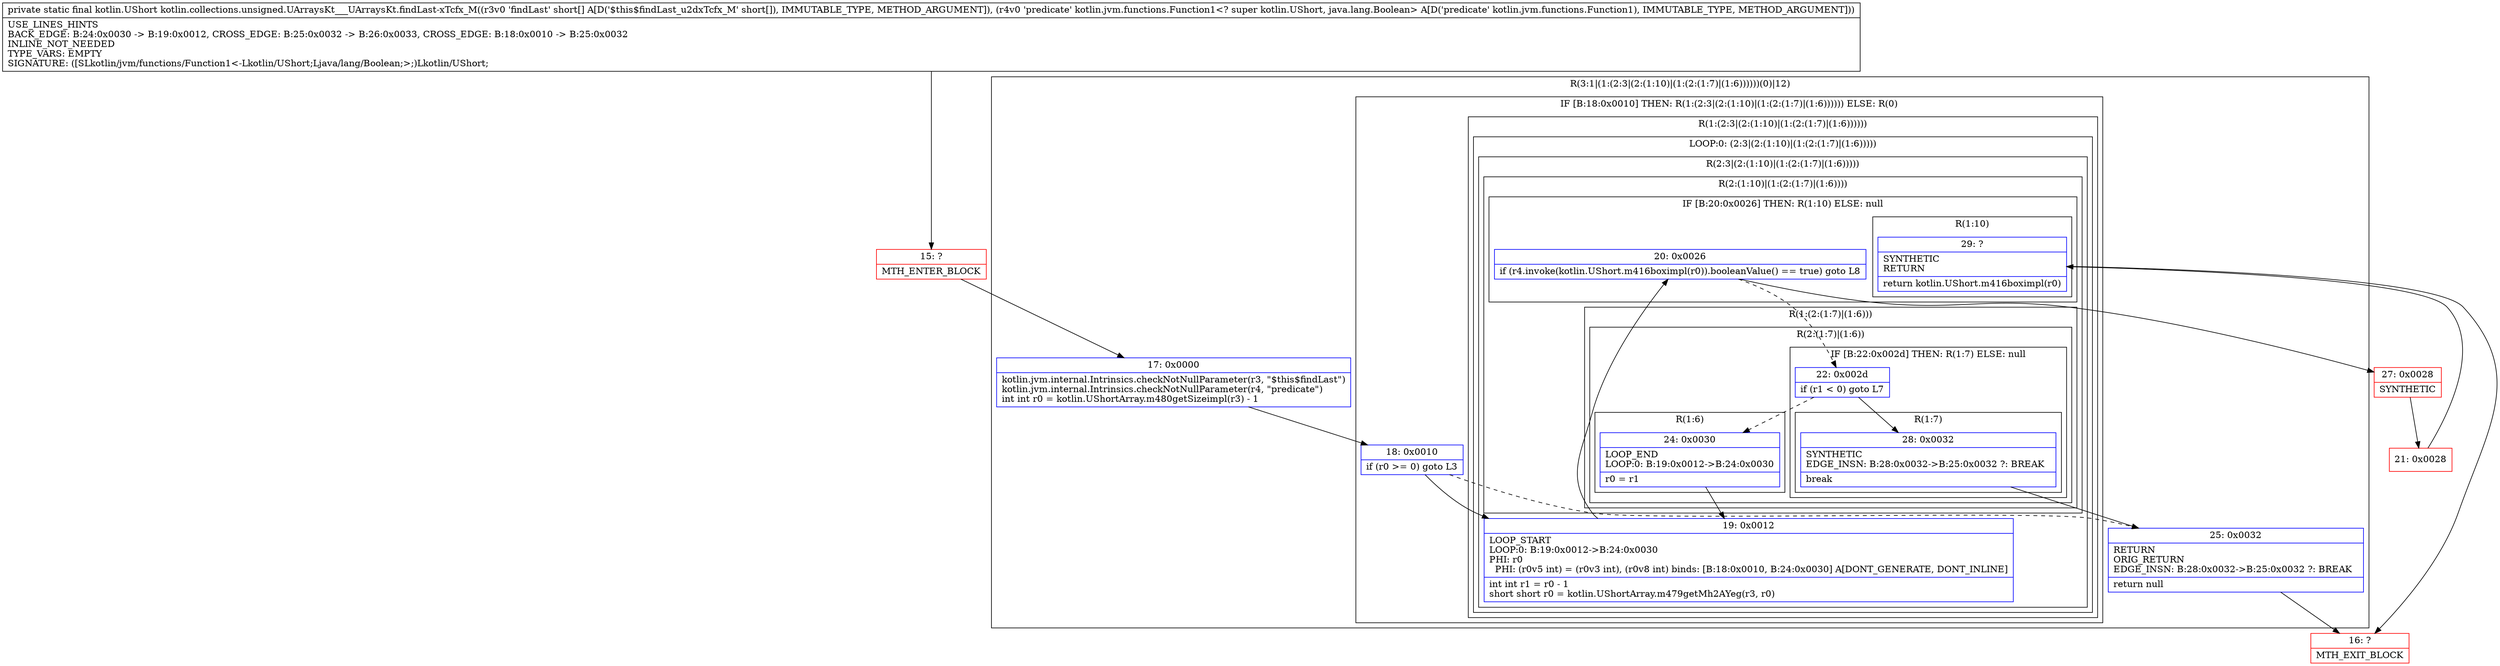 digraph "CFG forkotlin.collections.unsigned.UArraysKt___UArraysKt.findLast\-xTcfx_M([SLkotlin\/jvm\/functions\/Function1;)Lkotlin\/UShort;" {
subgraph cluster_Region_658353044 {
label = "R(3:1|(1:(2:3|(2:(1:10)|(1:(2:(1:7)|(1:6))))))(0)|12)";
node [shape=record,color=blue];
Node_17 [shape=record,label="{17\:\ 0x0000|kotlin.jvm.internal.Intrinsics.checkNotNullParameter(r3, \"$this$findLast\")\lkotlin.jvm.internal.Intrinsics.checkNotNullParameter(r4, \"predicate\")\lint int r0 = kotlin.UShortArray.m480getSizeimpl(r3) \- 1\l}"];
subgraph cluster_IfRegion_1180532279 {
label = "IF [B:18:0x0010] THEN: R(1:(2:3|(2:(1:10)|(1:(2:(1:7)|(1:6)))))) ELSE: R(0)";
node [shape=record,color=blue];
Node_18 [shape=record,label="{18\:\ 0x0010|if (r0 \>= 0) goto L3\l}"];
subgraph cluster_Region_1656413781 {
label = "R(1:(2:3|(2:(1:10)|(1:(2:(1:7)|(1:6))))))";
node [shape=record,color=blue];
subgraph cluster_LoopRegion_1535574957 {
label = "LOOP:0: (2:3|(2:(1:10)|(1:(2:(1:7)|(1:6)))))";
node [shape=record,color=blue];
subgraph cluster_Region_392167880 {
label = "R(2:3|(2:(1:10)|(1:(2:(1:7)|(1:6)))))";
node [shape=record,color=blue];
Node_19 [shape=record,label="{19\:\ 0x0012|LOOP_START\lLOOP:0: B:19:0x0012\-\>B:24:0x0030\lPHI: r0 \l  PHI: (r0v5 int) = (r0v3 int), (r0v8 int) binds: [B:18:0x0010, B:24:0x0030] A[DONT_GENERATE, DONT_INLINE]\l|int int r1 = r0 \- 1\lshort short r0 = kotlin.UShortArray.m479getMh2AYeg(r3, r0)\l}"];
subgraph cluster_Region_462057627 {
label = "R(2:(1:10)|(1:(2:(1:7)|(1:6))))";
node [shape=record,color=blue];
subgraph cluster_IfRegion_2084081392 {
label = "IF [B:20:0x0026] THEN: R(1:10) ELSE: null";
node [shape=record,color=blue];
Node_20 [shape=record,label="{20\:\ 0x0026|if (r4.invoke(kotlin.UShort.m416boximpl(r0)).booleanValue() == true) goto L8\l}"];
subgraph cluster_Region_1362754438 {
label = "R(1:10)";
node [shape=record,color=blue];
Node_29 [shape=record,label="{29\:\ ?|SYNTHETIC\lRETURN\l|return kotlin.UShort.m416boximpl(r0)\l}"];
}
}
subgraph cluster_Region_940050598 {
label = "R(1:(2:(1:7)|(1:6)))";
node [shape=record,color=blue];
subgraph cluster_Region_208937348 {
label = "R(2:(1:7)|(1:6))";
node [shape=record,color=blue];
subgraph cluster_IfRegion_1573611963 {
label = "IF [B:22:0x002d] THEN: R(1:7) ELSE: null";
node [shape=record,color=blue];
Node_22 [shape=record,label="{22\:\ 0x002d|if (r1 \< 0) goto L7\l}"];
subgraph cluster_Region_1863172556 {
label = "R(1:7)";
node [shape=record,color=blue];
Node_28 [shape=record,label="{28\:\ 0x0032|SYNTHETIC\lEDGE_INSN: B:28:0x0032\-\>B:25:0x0032 ?: BREAK  \l|break\l}"];
}
}
subgraph cluster_Region_128241372 {
label = "R(1:6)";
node [shape=record,color=blue];
Node_24 [shape=record,label="{24\:\ 0x0030|LOOP_END\lLOOP:0: B:19:0x0012\-\>B:24:0x0030\l|r0 = r1\l}"];
}
}
}
}
}
}
}
subgraph cluster_Region_667642398 {
label = "R(0)";
node [shape=record,color=blue];
}
}
Node_25 [shape=record,label="{25\:\ 0x0032|RETURN\lORIG_RETURN\lEDGE_INSN: B:28:0x0032\-\>B:25:0x0032 ?: BREAK  \l|return null\l}"];
}
Node_15 [shape=record,color=red,label="{15\:\ ?|MTH_ENTER_BLOCK\l}"];
Node_27 [shape=record,color=red,label="{27\:\ 0x0028|SYNTHETIC\l}"];
Node_21 [shape=record,color=red,label="{21\:\ 0x0028}"];
Node_16 [shape=record,color=red,label="{16\:\ ?|MTH_EXIT_BLOCK\l}"];
MethodNode[shape=record,label="{private static final kotlin.UShort kotlin.collections.unsigned.UArraysKt___UArraysKt.findLast\-xTcfx_M((r3v0 'findLast' short[] A[D('$this$findLast_u2dxTcfx_M' short[]), IMMUTABLE_TYPE, METHOD_ARGUMENT]), (r4v0 'predicate' kotlin.jvm.functions.Function1\<? super kotlin.UShort, java.lang.Boolean\> A[D('predicate' kotlin.jvm.functions.Function1), IMMUTABLE_TYPE, METHOD_ARGUMENT]))  | USE_LINES_HINTS\lBACK_EDGE: B:24:0x0030 \-\> B:19:0x0012, CROSS_EDGE: B:25:0x0032 \-\> B:26:0x0033, CROSS_EDGE: B:18:0x0010 \-\> B:25:0x0032\lINLINE_NOT_NEEDED\lTYPE_VARS: EMPTY\lSIGNATURE: ([SLkotlin\/jvm\/functions\/Function1\<\-Lkotlin\/UShort;Ljava\/lang\/Boolean;\>;)Lkotlin\/UShort;\l}"];
MethodNode -> Node_15;Node_17 -> Node_18;
Node_18 -> Node_19;
Node_18 -> Node_25[style=dashed];
Node_19 -> Node_20;
Node_20 -> Node_22[style=dashed];
Node_20 -> Node_27;
Node_29 -> Node_16;
Node_22 -> Node_24[style=dashed];
Node_22 -> Node_28;
Node_28 -> Node_25;
Node_24 -> Node_19;
Node_25 -> Node_16;
Node_15 -> Node_17;
Node_27 -> Node_21;
Node_21 -> Node_29;
}

